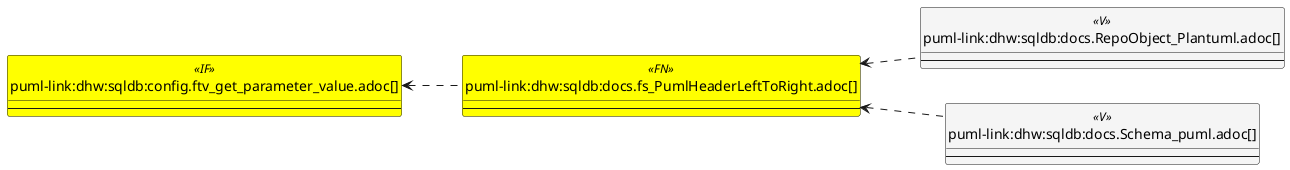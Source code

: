 @startuml
left to right direction
'top to bottom direction
hide circle
'avoide "." issues:
set namespaceSeparator none


skinparam class {
  BackgroundColor White
  BackgroundColor<<FN>> Yellow
  BackgroundColor<<FS>> Yellow
  BackgroundColor<<FT>> LightGray
  BackgroundColor<<IF>> Yellow
  BackgroundColor<<IS>> Yellow
  BackgroundColor<<P>> Aqua
  BackgroundColor<<PC>> Aqua
  BackgroundColor<<SN>> Yellow
  BackgroundColor<<SO>> SlateBlue
  BackgroundColor<<TF>> LightGray
  BackgroundColor<<TR>> Tomato
  BackgroundColor<<U>> White
  BackgroundColor<<V>> WhiteSmoke
  BackgroundColor<<X>> Aqua
  BackgroundColor<<external>> AliceBlue
}


entity "puml-link:dhw:sqldb:config.ftv_get_parameter_value.adoc[]" as config.ftv_get_parameter_value << IF >> {
  --
}

entity "puml-link:dhw:sqldb:docs.fs_PumlHeaderLeftToRight.adoc[]" as docs.fs_PumlHeaderLeftToRight << FN >> {
  --
}

entity "puml-link:dhw:sqldb:docs.RepoObject_Plantuml.adoc[]" as docs.RepoObject_Plantuml << V >> {
  --
}

entity "puml-link:dhw:sqldb:docs.Schema_puml.adoc[]" as docs.Schema_puml << V >> {
  --
}

config.ftv_get_parameter_value <.. docs.fs_PumlHeaderLeftToRight
docs.fs_PumlHeaderLeftToRight <.. docs.RepoObject_Plantuml
docs.fs_PumlHeaderLeftToRight <.. docs.Schema_puml
@enduml

